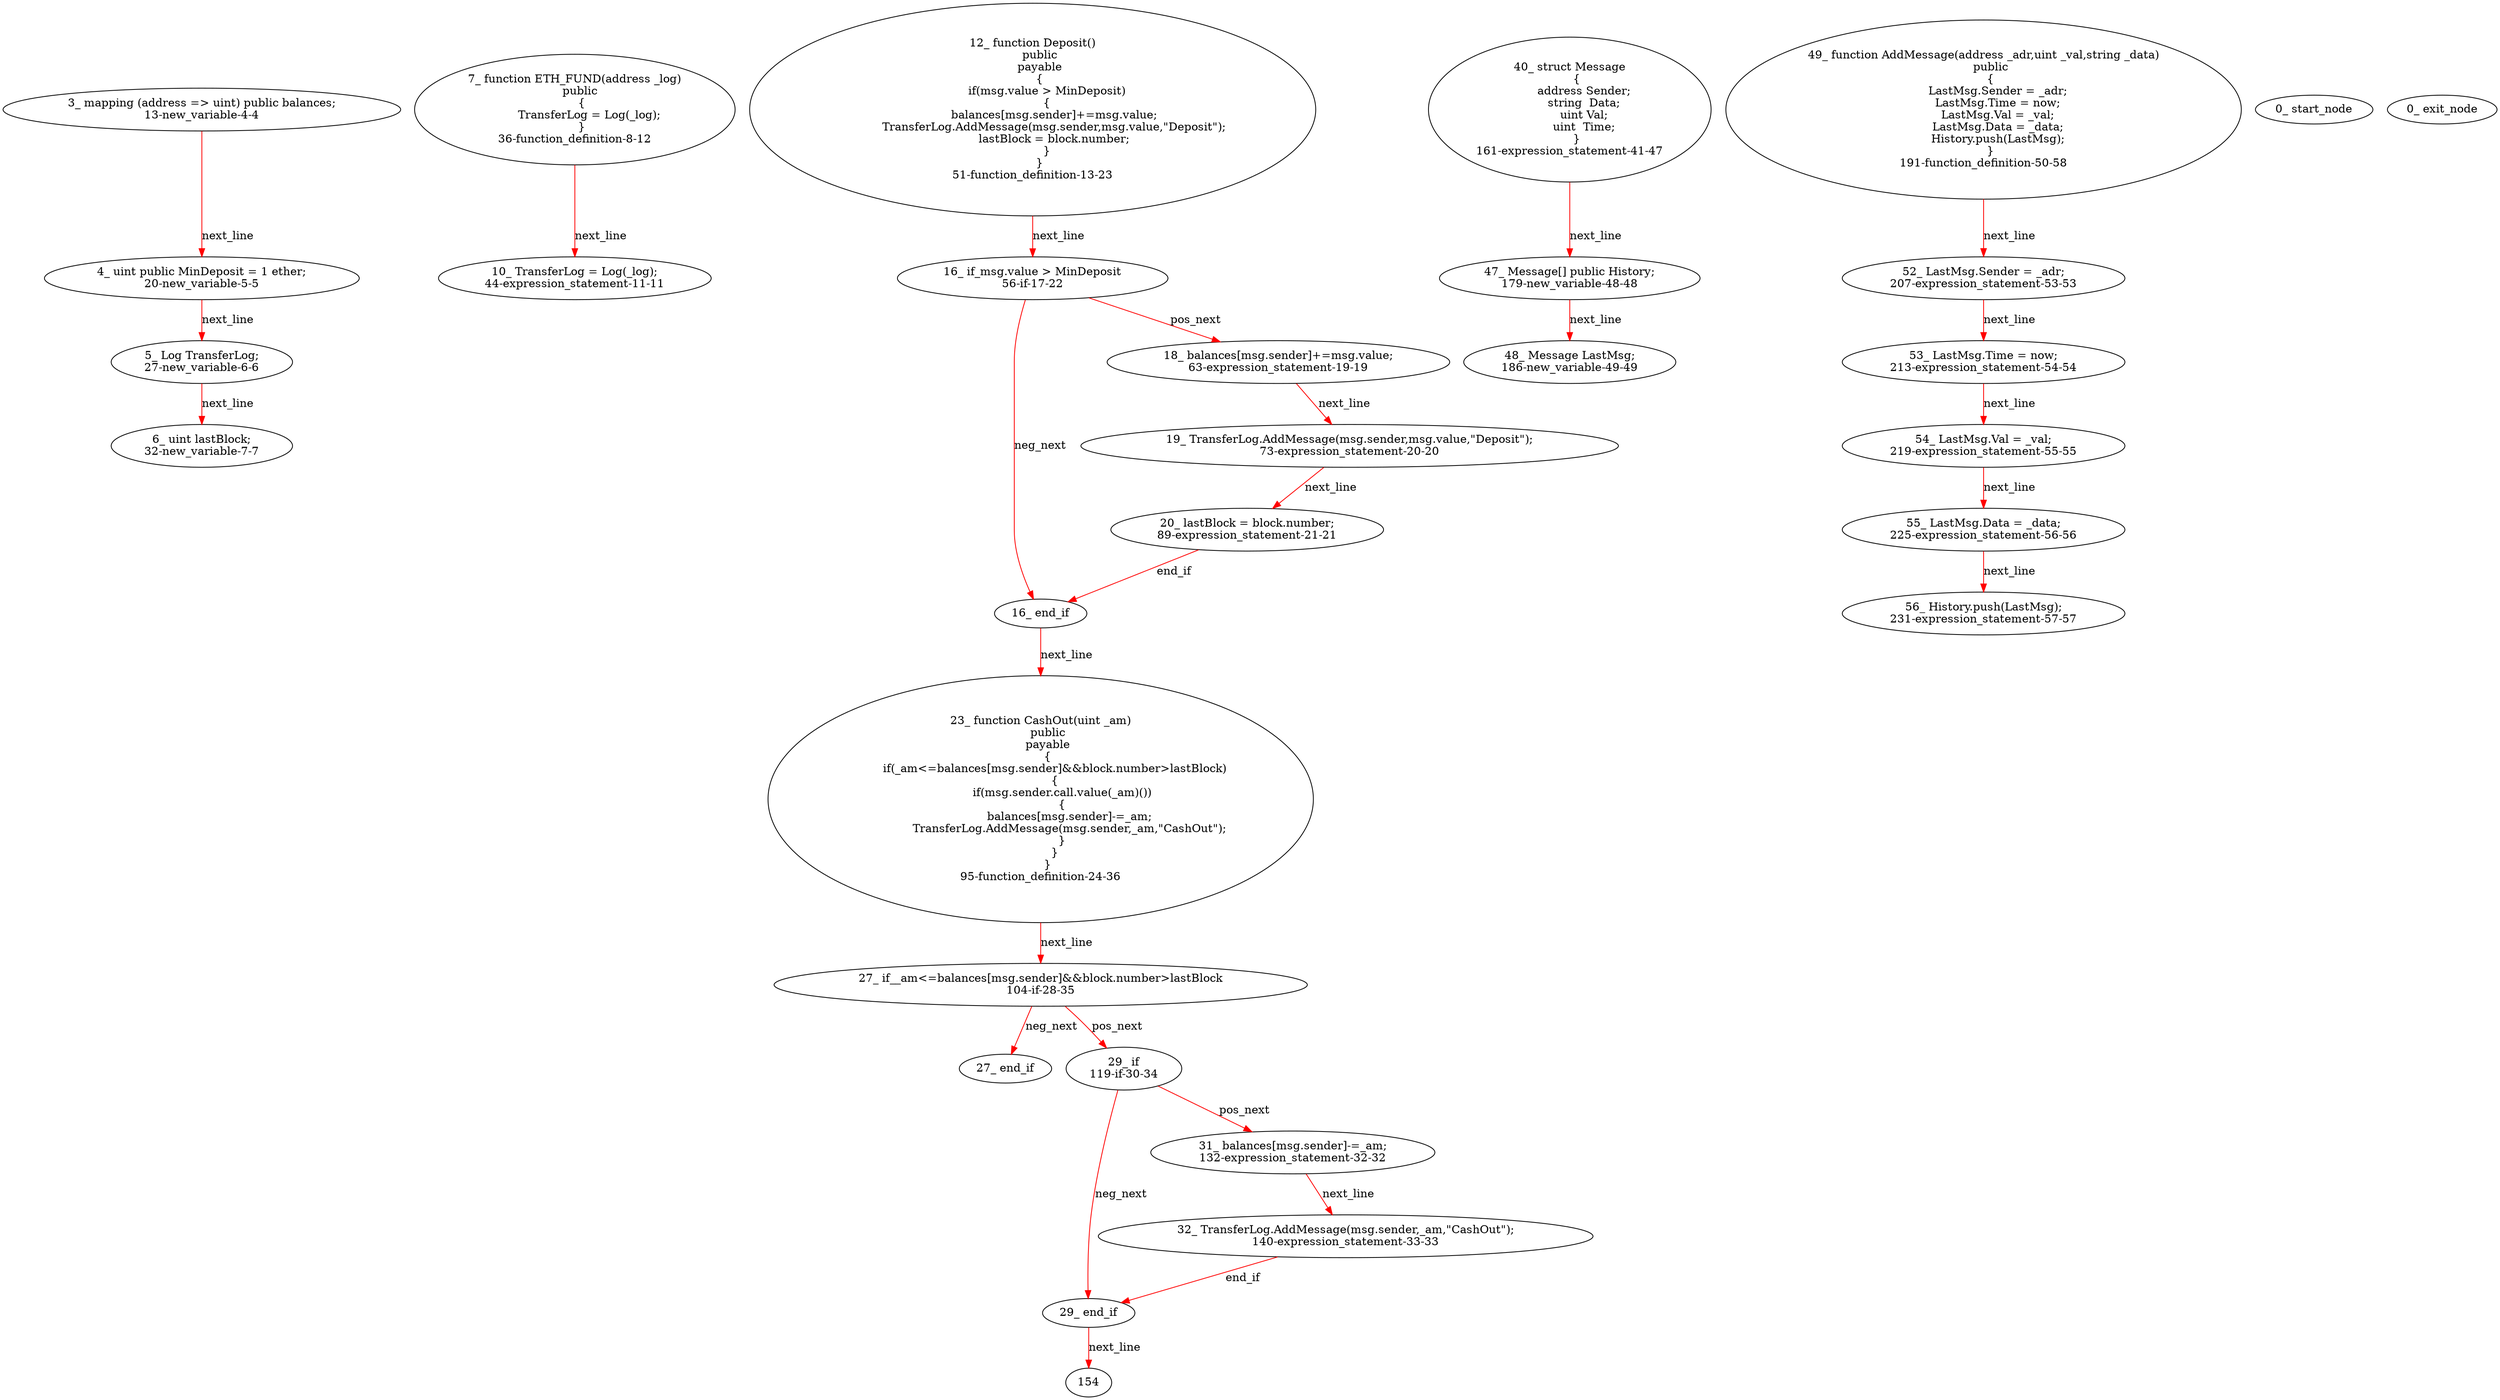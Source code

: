 digraph  {
13 [label="3_ mapping (address => uint) public balances;\n13-new_variable-4-4", method="", type_label=new_variable];
20 [label="4_ uint public MinDeposit = 1 ether;\n20-new_variable-5-5", method="", type_label=new_variable];
27 [label="5_ Log TransferLog;\n27-new_variable-6-6", method="", type_label=new_variable];
32 [label="6_ uint lastBlock;\n32-new_variable-7-7", method="", type_label=new_variable];
36 [label="7_ function ETH_FUND(address _log)\n    public \n    {\n        TransferLog = Log(_log);\n    }\n36-function_definition-8-12", method="ETH_FUND(address _log)", type_label=function_definition];
44 [label="10_ TransferLog = Log(_log);\n44-expression_statement-11-11", method="ETH_FUND(address _log)", type_label=expression_statement];
51 [label="12_ function Deposit()\n    public\n    payable\n    {\n        if(msg.value > MinDeposit)\n        {\n            balances[msg.sender]+=msg.value;\n            TransferLog.AddMessage(msg.sender,msg.value,\"Deposit\");\n            lastBlock = block.number;\n        }\n    }\n51-function_definition-13-23", method="Deposit()", type_label=function_definition];
56 [label="16_ if_msg.value > MinDeposit\n56-if-17-22", method="Deposit()", type_label=if];
289 [label="16_ end_if", method="Deposit()", type_label=end_if];
63 [label="18_ balances[msg.sender]+=msg.value;\n63-expression_statement-19-19", method="Deposit()", type_label=expression_statement];
73 [label="19_ TransferLog.AddMessage(msg.sender,msg.value,\"Deposit\");\n73-expression_statement-20-20", method="Deposit()", type_label=expression_statement];
89 [label="20_ lastBlock = block.number;\n89-expression_statement-21-21", method="Deposit()", type_label=expression_statement];
95 [label="23_ function CashOut(uint _am)\n    public\n    payable\n    {\n        if(_am<=balances[msg.sender]&&block.number>lastBlock)\n        {\n            if(msg.sender.call.value(_am)())\n            {\n                balances[msg.sender]-=_am;\n                TransferLog.AddMessage(msg.sender,_am,\"CashOut\");\n            }\n        }\n    }\n95-function_definition-24-36", method="CashOut(uint _am)", type_label=function_definition];
104 [label="27_ if__am<=balances[msg.sender]&&block.number>lastBlock\n104-if-28-35", method="CashOut(uint _am)", type_label=if];
337 [label="27_ end_if", method="CashOut(uint _am)", type_label=end_if];
119 [label="29_ if\n119-if-30-34", method="CashOut(uint _am)", type_label=if];
352 [label="29_ end_if", method="CashOut(uint _am)", type_label=end_if];
132 [label="31_ balances[msg.sender]-=_am;\n132-expression_statement-32-32", method="CashOut(uint _am)", type_label=expression_statement];
140 [label="32_ TransferLog.AddMessage(msg.sender,_am,\"CashOut\");\n140-expression_statement-33-33", method="CashOut(uint _am)", type_label=expression_statement];
161 [label="40_ struct Message\n    {\n        address Sender;\n        string  Data;\n        uint Val;\n        uint  Time;\n    }\n161-expression_statement-41-47", method="Message()", type_label=expression_statement];
179 [label="47_ Message[] public History;\n179-new_variable-48-48", method="", type_label=new_variable];
186 [label="48_ Message LastMsg;\n186-new_variable-49-49", method="", type_label=new_variable];
191 [label="49_ function AddMessage(address _adr,uint _val,string _data)\n    public\n    {\n        LastMsg.Sender = _adr;\n        LastMsg.Time = now;\n        LastMsg.Val = _val;\n        LastMsg.Data = _data;\n        History.push(LastMsg);\n    }\n191-function_definition-50-58", method="AddMessage(address _adr,uint _val,string _data)", type_label=function_definition];
207 [label="52_ LastMsg.Sender = _adr;\n207-expression_statement-53-53", method="AddMessage(address _adr,uint _val,string _data)", type_label=expression_statement];
213 [label="53_ LastMsg.Time = now;\n213-expression_statement-54-54", method="AddMessage(address _adr,uint _val,string _data)", type_label=expression_statement];
219 [label="54_ LastMsg.Val = _val;\n219-expression_statement-55-55", method="AddMessage(address _adr,uint _val,string _data)", type_label=expression_statement];
225 [label="55_ LastMsg.Data = _data;\n225-expression_statement-56-56", method="AddMessage(address _adr,uint _val,string _data)", type_label=expression_statement];
231 [label="56_ History.push(LastMsg);\n231-expression_statement-57-57", method="AddMessage(address _adr,uint _val,string _data)", type_label=expression_statement];
1 [label="0_ start_node", method="", type_label=start];
2 [label="0_ exit_node", method="", type_label=exit];
154;
13 -> 20  [color=red, controlflow_type=next_line, edge_type=CFG_edge, key=0, label=next_line];
20 -> 27  [color=red, controlflow_type=next_line, edge_type=CFG_edge, key=0, label=next_line];
27 -> 32  [color=red, controlflow_type=next_line, edge_type=CFG_edge, key=0, label=next_line];
36 -> 44  [color=red, controlflow_type=next_line, edge_type=CFG_edge, key=0, label=next_line];
51 -> 56  [color=red, controlflow_type=next_line, edge_type=CFG_edge, key=0, label=next_line];
56 -> 63  [color=red, controlflow_type=pos_next, edge_type=CFG_edge, key=0, label=pos_next];
56 -> 289  [color=red, controlflow_type=neg_next, edge_type=CFG_edge, key=0, label=neg_next];
289 -> 95  [color=red, controlflow_type=next_line, edge_type=CFG_edge, key=0, label=next_line];
63 -> 73  [color=red, controlflow_type=next_line, edge_type=CFG_edge, key=0, label=next_line];
73 -> 89  [color=red, controlflow_type=next_line, edge_type=CFG_edge, key=0, label=next_line];
89 -> 289  [color=red, controlflow_type=end_if, edge_type=CFG_edge, key=0, label=end_if];
95 -> 104  [color=red, controlflow_type=next_line, edge_type=CFG_edge, key=0, label=next_line];
104 -> 119  [color=red, controlflow_type=pos_next, edge_type=CFG_edge, key=0, label=pos_next];
104 -> 337  [color=red, controlflow_type=neg_next, edge_type=CFG_edge, key=0, label=neg_next];
119 -> 132  [color=red, controlflow_type=pos_next, edge_type=CFG_edge, key=0, label=pos_next];
119 -> 352  [color=red, controlflow_type=neg_next, edge_type=CFG_edge, key=0, label=neg_next];
352 -> 154  [color=red, controlflow_type=next_line, edge_type=CFG_edge, key=0, label=next_line];
132 -> 140  [color=red, controlflow_type=next_line, edge_type=CFG_edge, key=0, label=next_line];
140 -> 352  [color=red, controlflow_type=end_if, edge_type=CFG_edge, key=0, label=end_if];
161 -> 179  [color=red, controlflow_type=next_line, edge_type=CFG_edge, key=0, label=next_line];
179 -> 186  [color=red, controlflow_type=next_line, edge_type=CFG_edge, key=0, label=next_line];
191 -> 207  [color=red, controlflow_type=next_line, edge_type=CFG_edge, key=0, label=next_line];
207 -> 213  [color=red, controlflow_type=next_line, edge_type=CFG_edge, key=0, label=next_line];
213 -> 219  [color=red, controlflow_type=next_line, edge_type=CFG_edge, key=0, label=next_line];
219 -> 225  [color=red, controlflow_type=next_line, edge_type=CFG_edge, key=0, label=next_line];
225 -> 231  [color=red, controlflow_type=next_line, edge_type=CFG_edge, key=0, label=next_line];
}

